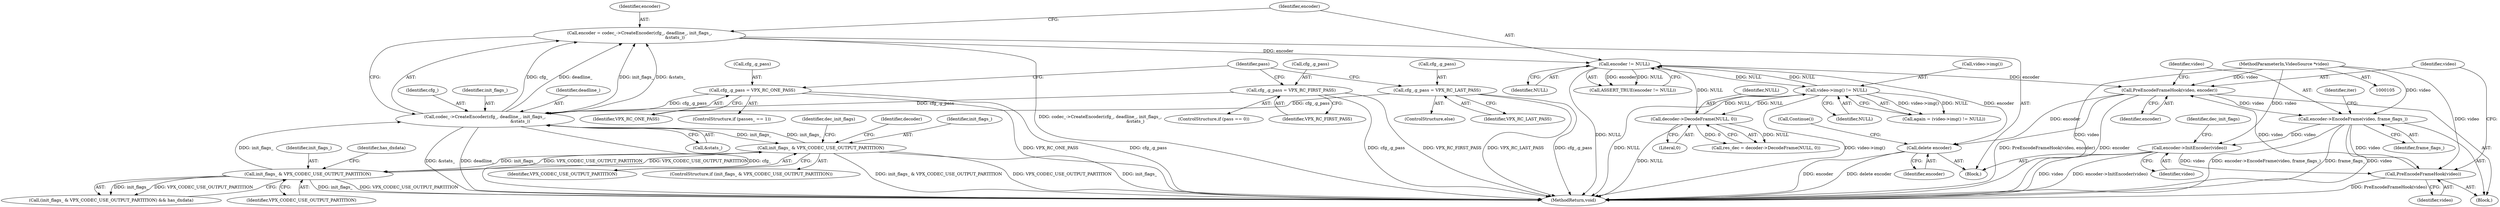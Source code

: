 digraph "0_Android_5a9753fca56f0eeb9f61e342b2fccffc364f9426_65@API" {
"1000380" [label="(Call,delete encoder)"];
"1000171" [label="(Call,encoder != NULL)"];
"1000162" [label="(Call,encoder = codec_->CreateEncoder(cfg_, deadline_, init_flags_,\n                                                    &stats_))"];
"1000164" [label="(Call,codec_->CreateEncoder(cfg_, deadline_, init_flags_,\n                                                    &stats_))"];
"1000139" [label="(Call,cfg_.g_pass = VPX_RC_ONE_PASS)"];
"1000149" [label="(Call,cfg_.g_pass = VPX_RC_FIRST_PASS)"];
"1000155" [label="(Call,cfg_.g_pass = VPX_RC_LAST_PASS)"];
"1000311" [label="(Call,init_flags_ & VPX_CODEC_USE_OUTPUT_PARTITION)"];
"1000182" [label="(Call,init_flags_ & VPX_CODEC_USE_OUTPUT_PARTITION)"];
"1000204" [label="(Call,video->img() != NULL)"];
"1000319" [label="(Call,decoder->DecodeFrame(NULL, 0))"];
"1000209" [label="(Call,PreEncodeFrameHook(video, encoder))"];
"1000207" [label="(Call,PreEncodeFrameHook(video))"];
"1000175" [label="(Call,encoder->InitEncoder(video))"];
"1000212" [label="(Call,encoder->EncodeFrame(video, frame_flags_))"];
"1000106" [label="(MethodParameterIn,VideoSource *video)"];
"1000384" [label="(Call,Continue())"];
"1000381" [label="(Identifier,encoder)"];
"1000175" [label="(Call,encoder->InitEncoder(video))"];
"1000154" [label="(ControlStructure,else)"];
"1000321" [label="(Literal,0)"];
"1000320" [label="(Identifier,NULL)"];
"1000162" [label="(Call,encoder = codec_->CreateEncoder(cfg_, deadline_, init_flags_,\n                                                    &stats_))"];
"1000140" [label="(Call,cfg_.g_pass)"];
"1000183" [label="(Identifier,init_flags_)"];
"1000314" [label="(Identifier,has_dxdata)"];
"1000153" [label="(Identifier,VPX_RC_FIRST_PASS)"];
"1000168" [label="(Call,&stats_)"];
"1000156" [label="(Call,cfg_.g_pass)"];
"1000163" [label="(Identifier,encoder)"];
"1000173" [label="(Identifier,NULL)"];
"1000155" [label="(Call,cfg_.g_pass = VPX_RC_LAST_PASS)"];
"1000386" [label="(MethodReturn,void)"];
"1000319" [label="(Call,decoder->DecodeFrame(NULL, 0))"];
"1000170" [label="(Call,ASSERT_TRUE(encoder != NULL))"];
"1000161" [label="(Identifier,pass)"];
"1000312" [label="(Identifier,init_flags_)"];
"1000135" [label="(ControlStructure,if (passes_ == 1))"];
"1000186" [label="(Identifier,dec_init_flags)"];
"1000176" [label="(Identifier,video)"];
"1000150" [label="(Call,cfg_.g_pass)"];
"1000317" [label="(Call,res_dec = decoder->DecodeFrame(NULL, 0))"];
"1000206" [label="(Identifier,NULL)"];
"1000164" [label="(Call,codec_->CreateEncoder(cfg_, deadline_, init_flags_,\n                                                    &stats_))"];
"1000311" [label="(Call,init_flags_ & VPX_CODEC_USE_OUTPUT_PARTITION)"];
"1000209" [label="(Call,PreEncodeFrameHook(video, encoder))"];
"1000106" [label="(MethodParameterIn,VideoSource *video)"];
"1000310" [label="(Call,(init_flags_ & VPX_CODEC_USE_OUTPUT_PARTITION) && has_dxdata)"];
"1000165" [label="(Identifier,cfg_)"];
"1000131" [label="(Block,)"];
"1000202" [label="(Call,again = (video->img() != NULL))"];
"1000211" [label="(Identifier,encoder)"];
"1000313" [label="(Identifier,VPX_CODEC_USE_OUTPUT_PARTITION)"];
"1000149" [label="(Call,cfg_.g_pass = VPX_RC_FIRST_PASS)"];
"1000145" [label="(ControlStructure,if (pass == 0))"];
"1000184" [label="(Identifier,VPX_CODEC_USE_OUTPUT_PARTITION)"];
"1000189" [label="(Identifier,decoder)"];
"1000207" [label="(Call,PreEncodeFrameHook(video))"];
"1000201" [label="(Block,)"];
"1000139" [label="(Call,cfg_.g_pass = VPX_RC_ONE_PASS)"];
"1000210" [label="(Identifier,video)"];
"1000212" [label="(Call,encoder->EncodeFrame(video, frame_flags_))"];
"1000167" [label="(Identifier,init_flags_)"];
"1000214" [label="(Identifier,frame_flags_)"];
"1000204" [label="(Call,video->img() != NULL)"];
"1000217" [label="(Identifier,iter)"];
"1000171" [label="(Call,encoder != NULL)"];
"1000380" [label="(Call,delete encoder)"];
"1000166" [label="(Identifier,deadline_)"];
"1000143" [label="(Identifier,VPX_RC_ONE_PASS)"];
"1000159" [label="(Identifier,VPX_RC_LAST_PASS)"];
"1000181" [label="(ControlStructure,if (init_flags_ & VPX_CODEC_USE_OUTPUT_PARTITION))"];
"1000208" [label="(Identifier,video)"];
"1000182" [label="(Call,init_flags_ & VPX_CODEC_USE_OUTPUT_PARTITION)"];
"1000213" [label="(Identifier,video)"];
"1000179" [label="(Identifier,dec_init_flags)"];
"1000205" [label="(Call,video->img())"];
"1000172" [label="(Identifier,encoder)"];
"1000380" -> "1000131"  [label="AST: "];
"1000380" -> "1000381"  [label="CFG: "];
"1000381" -> "1000380"  [label="AST: "];
"1000384" -> "1000380"  [label="CFG: "];
"1000380" -> "1000386"  [label="DDG: delete encoder"];
"1000380" -> "1000386"  [label="DDG: encoder"];
"1000171" -> "1000380"  [label="DDG: encoder"];
"1000209" -> "1000380"  [label="DDG: encoder"];
"1000171" -> "1000170"  [label="AST: "];
"1000171" -> "1000173"  [label="CFG: "];
"1000172" -> "1000171"  [label="AST: "];
"1000173" -> "1000171"  [label="AST: "];
"1000170" -> "1000171"  [label="CFG: "];
"1000171" -> "1000386"  [label="DDG: NULL"];
"1000171" -> "1000170"  [label="DDG: encoder"];
"1000171" -> "1000170"  [label="DDG: NULL"];
"1000162" -> "1000171"  [label="DDG: encoder"];
"1000204" -> "1000171"  [label="DDG: NULL"];
"1000319" -> "1000171"  [label="DDG: NULL"];
"1000171" -> "1000204"  [label="DDG: NULL"];
"1000171" -> "1000209"  [label="DDG: encoder"];
"1000162" -> "1000131"  [label="AST: "];
"1000162" -> "1000164"  [label="CFG: "];
"1000163" -> "1000162"  [label="AST: "];
"1000164" -> "1000162"  [label="AST: "];
"1000172" -> "1000162"  [label="CFG: "];
"1000162" -> "1000386"  [label="DDG: codec_->CreateEncoder(cfg_, deadline_, init_flags_,\n                                                    &stats_)"];
"1000164" -> "1000162"  [label="DDG: cfg_"];
"1000164" -> "1000162"  [label="DDG: deadline_"];
"1000164" -> "1000162"  [label="DDG: init_flags_"];
"1000164" -> "1000162"  [label="DDG: &stats_"];
"1000164" -> "1000168"  [label="CFG: "];
"1000165" -> "1000164"  [label="AST: "];
"1000166" -> "1000164"  [label="AST: "];
"1000167" -> "1000164"  [label="AST: "];
"1000168" -> "1000164"  [label="AST: "];
"1000164" -> "1000386"  [label="DDG: &stats_"];
"1000164" -> "1000386"  [label="DDG: deadline_"];
"1000164" -> "1000386"  [label="DDG: cfg_"];
"1000139" -> "1000164"  [label="DDG: cfg_.g_pass"];
"1000149" -> "1000164"  [label="DDG: cfg_.g_pass"];
"1000155" -> "1000164"  [label="DDG: cfg_.g_pass"];
"1000311" -> "1000164"  [label="DDG: init_flags_"];
"1000182" -> "1000164"  [label="DDG: init_flags_"];
"1000164" -> "1000182"  [label="DDG: init_flags_"];
"1000139" -> "1000135"  [label="AST: "];
"1000139" -> "1000143"  [label="CFG: "];
"1000140" -> "1000139"  [label="AST: "];
"1000143" -> "1000139"  [label="AST: "];
"1000161" -> "1000139"  [label="CFG: "];
"1000139" -> "1000386"  [label="DDG: cfg_.g_pass"];
"1000139" -> "1000386"  [label="DDG: VPX_RC_ONE_PASS"];
"1000149" -> "1000145"  [label="AST: "];
"1000149" -> "1000153"  [label="CFG: "];
"1000150" -> "1000149"  [label="AST: "];
"1000153" -> "1000149"  [label="AST: "];
"1000161" -> "1000149"  [label="CFG: "];
"1000149" -> "1000386"  [label="DDG: VPX_RC_FIRST_PASS"];
"1000149" -> "1000386"  [label="DDG: cfg_.g_pass"];
"1000155" -> "1000154"  [label="AST: "];
"1000155" -> "1000159"  [label="CFG: "];
"1000156" -> "1000155"  [label="AST: "];
"1000159" -> "1000155"  [label="AST: "];
"1000161" -> "1000155"  [label="CFG: "];
"1000155" -> "1000386"  [label="DDG: VPX_RC_LAST_PASS"];
"1000155" -> "1000386"  [label="DDG: cfg_.g_pass"];
"1000311" -> "1000310"  [label="AST: "];
"1000311" -> "1000313"  [label="CFG: "];
"1000312" -> "1000311"  [label="AST: "];
"1000313" -> "1000311"  [label="AST: "];
"1000314" -> "1000311"  [label="CFG: "];
"1000310" -> "1000311"  [label="CFG: "];
"1000311" -> "1000386"  [label="DDG: init_flags_"];
"1000311" -> "1000386"  [label="DDG: VPX_CODEC_USE_OUTPUT_PARTITION"];
"1000311" -> "1000182"  [label="DDG: VPX_CODEC_USE_OUTPUT_PARTITION"];
"1000311" -> "1000310"  [label="DDG: init_flags_"];
"1000311" -> "1000310"  [label="DDG: VPX_CODEC_USE_OUTPUT_PARTITION"];
"1000182" -> "1000311"  [label="DDG: init_flags_"];
"1000182" -> "1000311"  [label="DDG: VPX_CODEC_USE_OUTPUT_PARTITION"];
"1000182" -> "1000181"  [label="AST: "];
"1000182" -> "1000184"  [label="CFG: "];
"1000183" -> "1000182"  [label="AST: "];
"1000184" -> "1000182"  [label="AST: "];
"1000186" -> "1000182"  [label="CFG: "];
"1000189" -> "1000182"  [label="CFG: "];
"1000182" -> "1000386"  [label="DDG: init_flags_ & VPX_CODEC_USE_OUTPUT_PARTITION"];
"1000182" -> "1000386"  [label="DDG: VPX_CODEC_USE_OUTPUT_PARTITION"];
"1000182" -> "1000386"  [label="DDG: init_flags_"];
"1000204" -> "1000202"  [label="AST: "];
"1000204" -> "1000206"  [label="CFG: "];
"1000205" -> "1000204"  [label="AST: "];
"1000206" -> "1000204"  [label="AST: "];
"1000202" -> "1000204"  [label="CFG: "];
"1000204" -> "1000386"  [label="DDG: NULL"];
"1000204" -> "1000386"  [label="DDG: video->img()"];
"1000204" -> "1000202"  [label="DDG: video->img()"];
"1000204" -> "1000202"  [label="DDG: NULL"];
"1000319" -> "1000204"  [label="DDG: NULL"];
"1000204" -> "1000319"  [label="DDG: NULL"];
"1000319" -> "1000317"  [label="AST: "];
"1000319" -> "1000321"  [label="CFG: "];
"1000320" -> "1000319"  [label="AST: "];
"1000321" -> "1000319"  [label="AST: "];
"1000317" -> "1000319"  [label="CFG: "];
"1000319" -> "1000386"  [label="DDG: NULL"];
"1000319" -> "1000317"  [label="DDG: NULL"];
"1000319" -> "1000317"  [label="DDG: 0"];
"1000209" -> "1000201"  [label="AST: "];
"1000209" -> "1000211"  [label="CFG: "];
"1000210" -> "1000209"  [label="AST: "];
"1000211" -> "1000209"  [label="AST: "];
"1000213" -> "1000209"  [label="CFG: "];
"1000209" -> "1000386"  [label="DDG: PreEncodeFrameHook(video, encoder)"];
"1000209" -> "1000386"  [label="DDG: encoder"];
"1000207" -> "1000209"  [label="DDG: video"];
"1000106" -> "1000209"  [label="DDG: video"];
"1000209" -> "1000212"  [label="DDG: video"];
"1000207" -> "1000201"  [label="AST: "];
"1000207" -> "1000208"  [label="CFG: "];
"1000208" -> "1000207"  [label="AST: "];
"1000210" -> "1000207"  [label="CFG: "];
"1000207" -> "1000386"  [label="DDG: PreEncodeFrameHook(video)"];
"1000175" -> "1000207"  [label="DDG: video"];
"1000212" -> "1000207"  [label="DDG: video"];
"1000106" -> "1000207"  [label="DDG: video"];
"1000175" -> "1000131"  [label="AST: "];
"1000175" -> "1000176"  [label="CFG: "];
"1000176" -> "1000175"  [label="AST: "];
"1000179" -> "1000175"  [label="CFG: "];
"1000175" -> "1000386"  [label="DDG: video"];
"1000175" -> "1000386"  [label="DDG: encoder->InitEncoder(video)"];
"1000212" -> "1000175"  [label="DDG: video"];
"1000106" -> "1000175"  [label="DDG: video"];
"1000212" -> "1000201"  [label="AST: "];
"1000212" -> "1000214"  [label="CFG: "];
"1000213" -> "1000212"  [label="AST: "];
"1000214" -> "1000212"  [label="AST: "];
"1000217" -> "1000212"  [label="CFG: "];
"1000212" -> "1000386"  [label="DDG: encoder->EncodeFrame(video, frame_flags_)"];
"1000212" -> "1000386"  [label="DDG: frame_flags_"];
"1000212" -> "1000386"  [label="DDG: video"];
"1000106" -> "1000212"  [label="DDG: video"];
"1000106" -> "1000105"  [label="AST: "];
"1000106" -> "1000386"  [label="DDG: video"];
}
